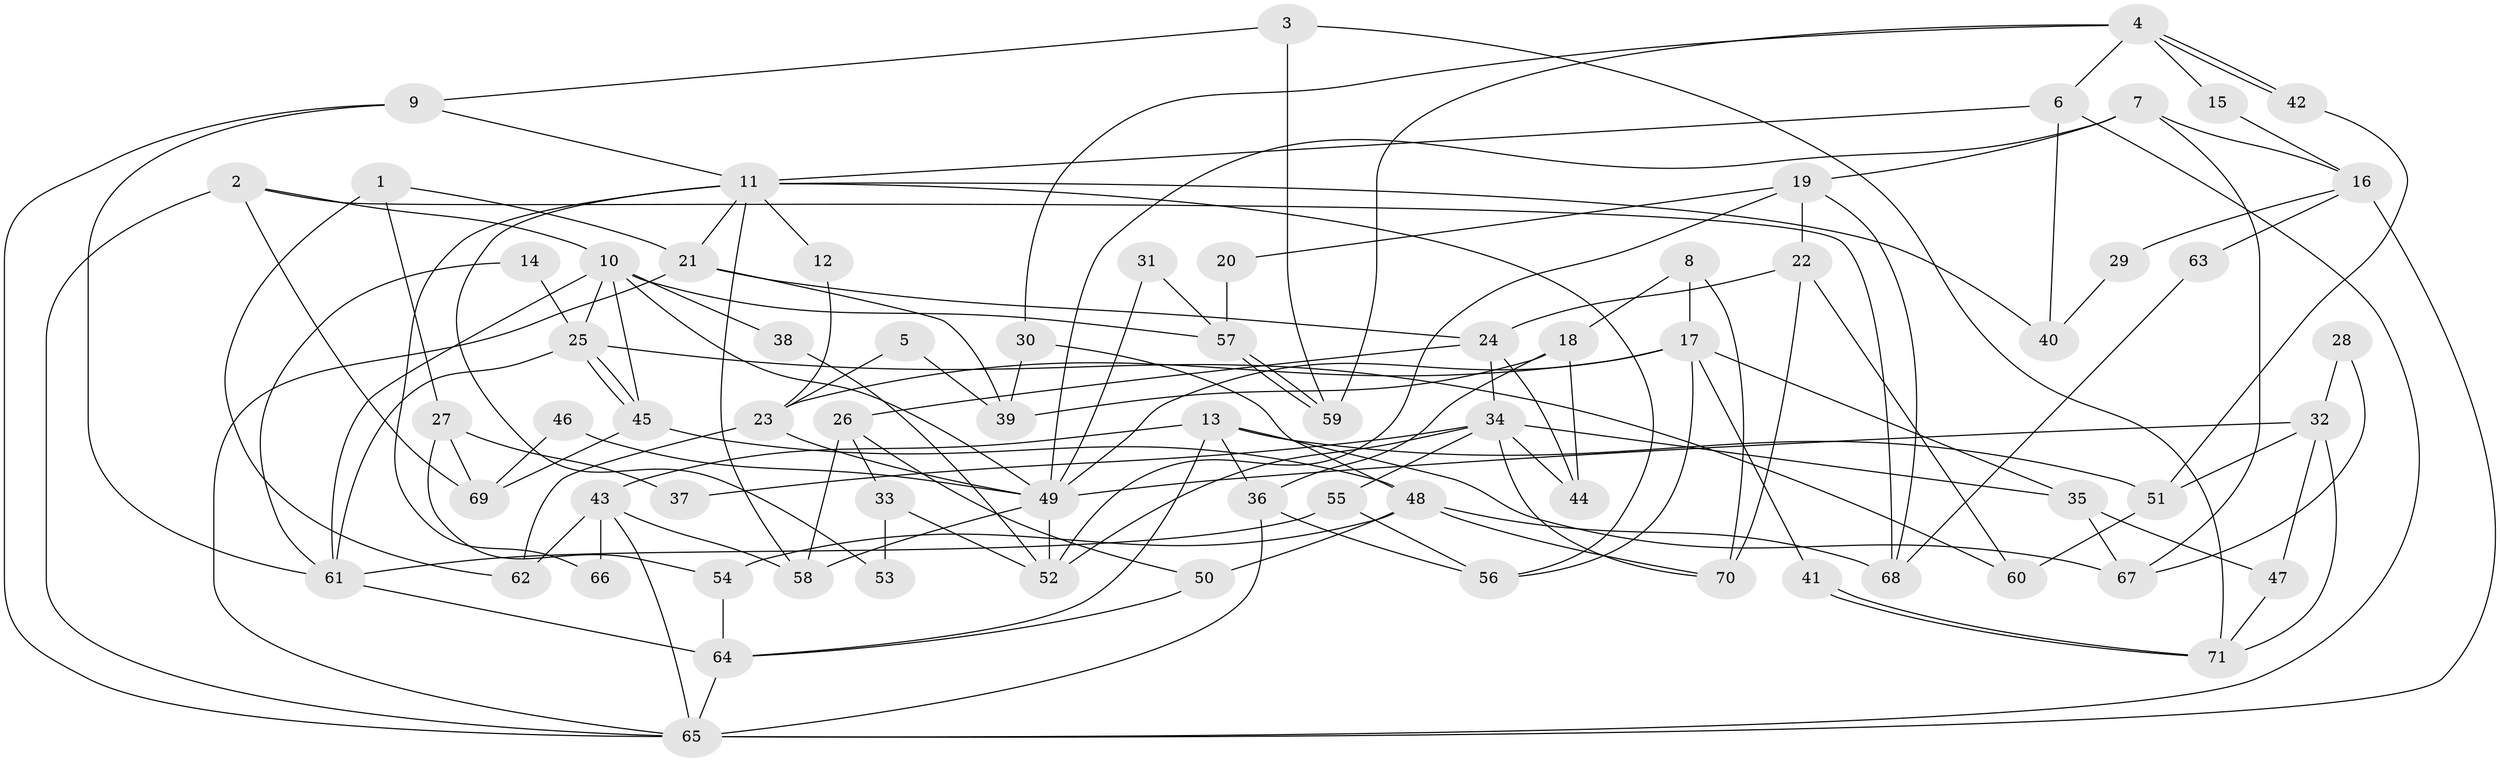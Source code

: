 // coarse degree distribution, {4: 0.23255813953488372, 5: 0.23255813953488372, 7: 0.046511627906976744, 2: 0.13953488372093023, 8: 0.06976744186046512, 3: 0.06976744186046512, 6: 0.13953488372093023, 9: 0.023255813953488372, 1: 0.023255813953488372, 11: 0.023255813953488372}
// Generated by graph-tools (version 1.1) at 2025/37/03/04/25 23:37:09]
// undirected, 71 vertices, 142 edges
graph export_dot {
  node [color=gray90,style=filled];
  1;
  2;
  3;
  4;
  5;
  6;
  7;
  8;
  9;
  10;
  11;
  12;
  13;
  14;
  15;
  16;
  17;
  18;
  19;
  20;
  21;
  22;
  23;
  24;
  25;
  26;
  27;
  28;
  29;
  30;
  31;
  32;
  33;
  34;
  35;
  36;
  37;
  38;
  39;
  40;
  41;
  42;
  43;
  44;
  45;
  46;
  47;
  48;
  49;
  50;
  51;
  52;
  53;
  54;
  55;
  56;
  57;
  58;
  59;
  60;
  61;
  62;
  63;
  64;
  65;
  66;
  67;
  68;
  69;
  70;
  71;
  1 -- 62;
  1 -- 21;
  1 -- 27;
  2 -- 10;
  2 -- 65;
  2 -- 68;
  2 -- 69;
  3 -- 71;
  3 -- 59;
  3 -- 9;
  4 -- 42;
  4 -- 42;
  4 -- 6;
  4 -- 15;
  4 -- 30;
  4 -- 59;
  5 -- 39;
  5 -- 23;
  6 -- 65;
  6 -- 11;
  6 -- 40;
  7 -- 19;
  7 -- 67;
  7 -- 16;
  7 -- 49;
  8 -- 17;
  8 -- 18;
  8 -- 70;
  9 -- 61;
  9 -- 11;
  9 -- 65;
  10 -- 61;
  10 -- 25;
  10 -- 38;
  10 -- 45;
  10 -- 49;
  10 -- 57;
  11 -- 21;
  11 -- 12;
  11 -- 40;
  11 -- 53;
  11 -- 56;
  11 -- 58;
  11 -- 66;
  12 -- 23;
  13 -- 64;
  13 -- 43;
  13 -- 36;
  13 -- 51;
  13 -- 67;
  14 -- 25;
  14 -- 61;
  15 -- 16;
  16 -- 65;
  16 -- 29;
  16 -- 63;
  17 -- 56;
  17 -- 49;
  17 -- 23;
  17 -- 35;
  17 -- 41;
  18 -- 39;
  18 -- 36;
  18 -- 44;
  19 -- 68;
  19 -- 22;
  19 -- 20;
  19 -- 52;
  20 -- 57;
  21 -- 24;
  21 -- 65;
  21 -- 39;
  22 -- 24;
  22 -- 70;
  22 -- 60;
  23 -- 49;
  23 -- 62;
  24 -- 34;
  24 -- 26;
  24 -- 44;
  25 -- 60;
  25 -- 45;
  25 -- 45;
  25 -- 61;
  26 -- 58;
  26 -- 50;
  26 -- 33;
  27 -- 69;
  27 -- 37;
  27 -- 54;
  28 -- 32;
  28 -- 67;
  29 -- 40;
  30 -- 48;
  30 -- 39;
  31 -- 57;
  31 -- 49;
  32 -- 49;
  32 -- 47;
  32 -- 51;
  32 -- 71;
  33 -- 52;
  33 -- 53;
  34 -- 52;
  34 -- 44;
  34 -- 35;
  34 -- 37;
  34 -- 55;
  34 -- 70;
  35 -- 47;
  35 -- 67;
  36 -- 56;
  36 -- 65;
  38 -- 52;
  41 -- 71;
  41 -- 71;
  42 -- 51;
  43 -- 65;
  43 -- 58;
  43 -- 62;
  43 -- 66;
  45 -- 48;
  45 -- 69;
  46 -- 49;
  46 -- 69;
  47 -- 71;
  48 -- 70;
  48 -- 50;
  48 -- 54;
  48 -- 68;
  49 -- 52;
  49 -- 58;
  50 -- 64;
  51 -- 60;
  54 -- 64;
  55 -- 61;
  55 -- 56;
  57 -- 59;
  57 -- 59;
  61 -- 64;
  63 -- 68;
  64 -- 65;
}
